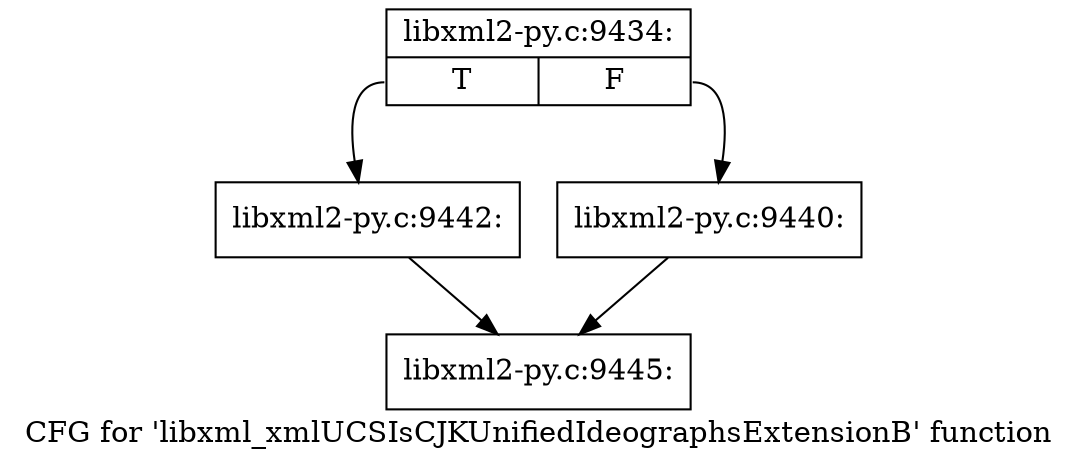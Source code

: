 digraph "CFG for 'libxml_xmlUCSIsCJKUnifiedIdeographsExtensionB' function" {
	label="CFG for 'libxml_xmlUCSIsCJKUnifiedIdeographsExtensionB' function";

	Node0x45190c0 [shape=record,label="{libxml2-py.c:9434:|{<s0>T|<s1>F}}"];
	Node0x45190c0:s0 -> Node0x451be80;
	Node0x45190c0:s1 -> Node0x451be30;
	Node0x451be30 [shape=record,label="{libxml2-py.c:9440:}"];
	Node0x451be30 -> Node0x4519470;
	Node0x451be80 [shape=record,label="{libxml2-py.c:9442:}"];
	Node0x451be80 -> Node0x4519470;
	Node0x4519470 [shape=record,label="{libxml2-py.c:9445:}"];
}
